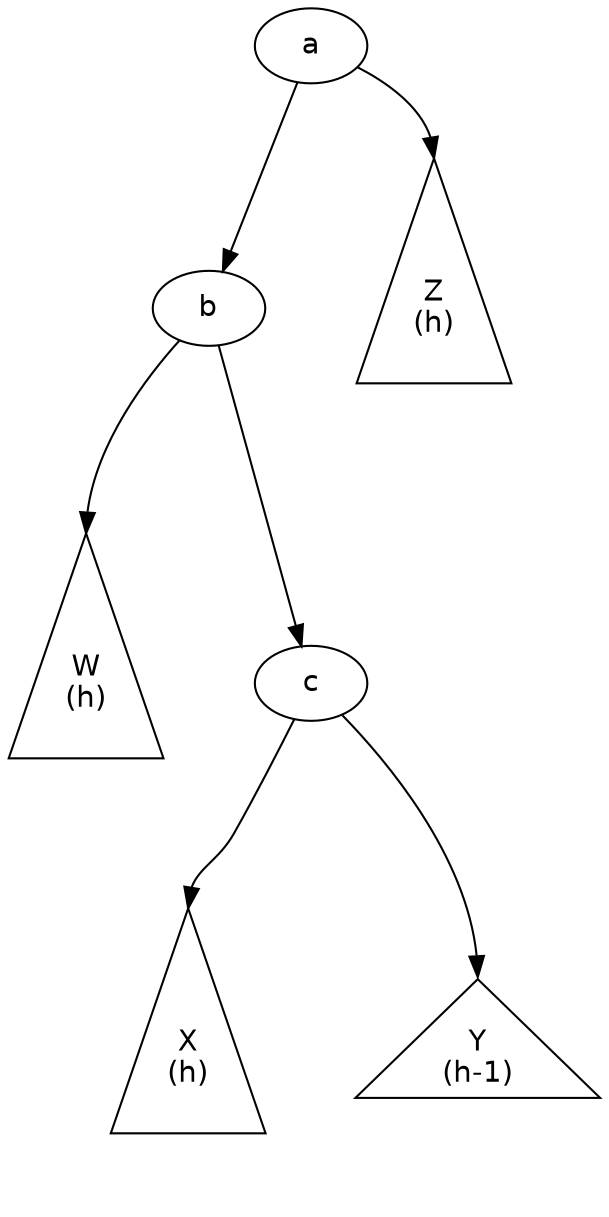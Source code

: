 digraph G {
	graph [fontname = "Helvetica"];
	node [fontname = "Helvetica"];
	edge [fontname = "Helvetica"];

	W [shape=triangle,label="W\n(h)",height=2];
	X [shape=triangle,label="X\n(h)",height=2];
	Y [shape=triangle,label="Y\n(h-1)",height=1];
	Z [shape=triangle,label="Z\n(h)",height=2];

	a -> b;
	ma [label="", width=0.1, style=invis];
	a -> ma [style=invis];
	a -> Z:n;
	{rank=same b -> ma -> Z [style=invis]};

	b -> W:n;
	mb [label="", width=0.1, style=invis];
	b -> mb [style=invis];
	b -> c;
	{rank=same W -> mb -> c [style=invis]};

	c -> X:n;
	mc [label="", width=0.1, style=invis];
	c -> mc [style=invis];
	c -> Y:n;
	{rank=same X -> mc -> Y [style=invis]};
}
